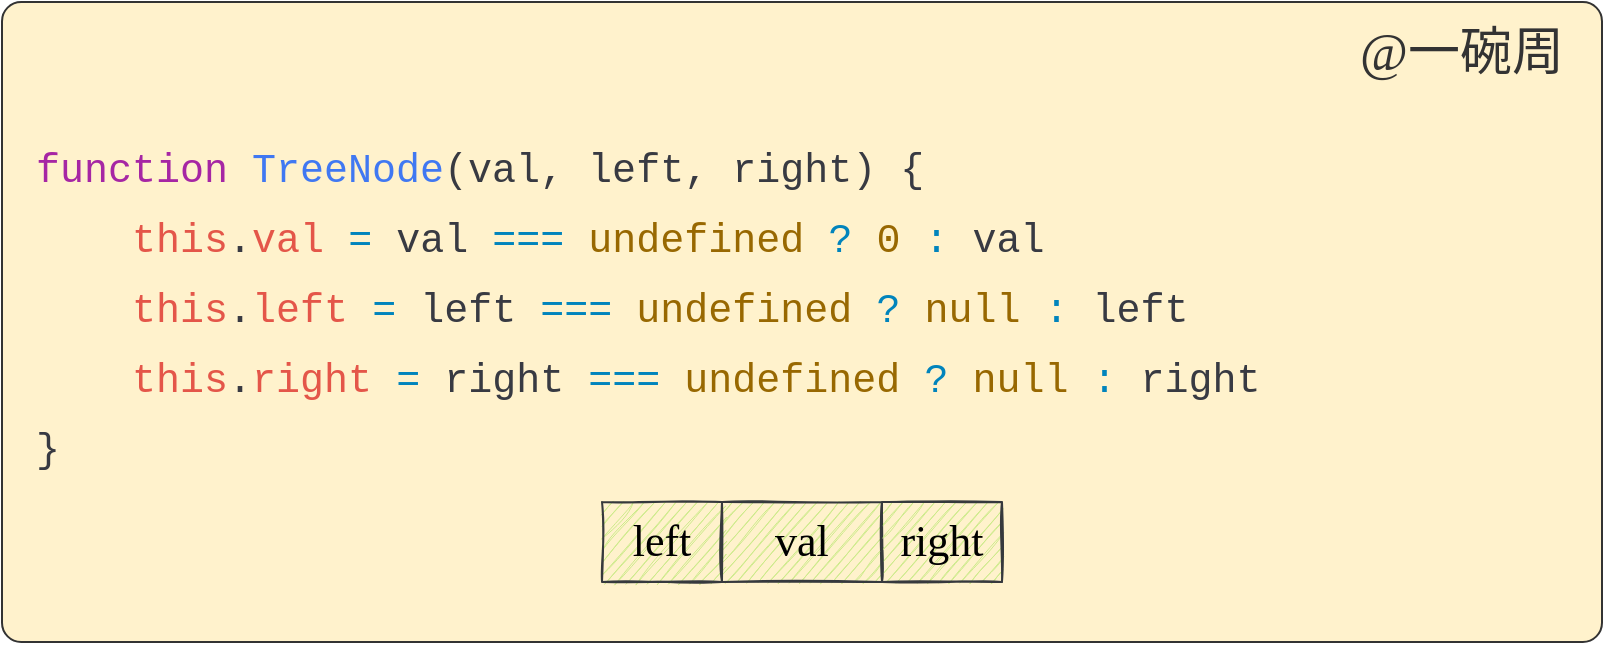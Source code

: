 <mxfile version="16.5.1" type="device"><diagram id="wENZJvhlkMw3pLge6Y7z" name="第 1 页"><mxGraphModel dx="1422" dy="839" grid="1" gridSize="10" guides="1" tooltips="1" connect="1" arrows="1" fold="1" page="0" pageScale="1" pageWidth="827" pageHeight="1169" math="0" shadow="0"><root><mxCell id="0"/><mxCell id="1" parent="0"/><mxCell id="LDLVEe0ggTj8rYRQW3NA-1" value="" style="rounded=1;whiteSpace=wrap;html=1;sketch=0;fillStyle=auto;fontFamily=Comic Sans MS;fontSize=26;strokeColor=#333333;fillColor=#fff2cc;arcSize=3;" vertex="1" parent="1"><mxGeometry x="160" y="280" width="800" height="320" as="geometry"/></mxCell><mxCell id="LDLVEe0ggTj8rYRQW3NA-13" value="@一碗周" style="text;html=1;strokeColor=none;fillColor=none;align=center;verticalAlign=middle;whiteSpace=wrap;rounded=0;sketch=1;fillStyle=auto;fontFamily=Comic Sans MS;fontSize=26;fontColor=#333333;" vertex="1" parent="1"><mxGeometry x="830" y="290" width="120" height="30" as="geometry"/></mxCell><mxCell id="LDLVEe0ggTj8rYRQW3NA-30" value="left" style="rounded=0;whiteSpace=wrap;html=1;sketch=1;fontFamily=Comic Sans MS;fontSize=22;strokeColor=#36393d;fillColor=#cdeb8b;" vertex="1" parent="1"><mxGeometry x="460" y="530" width="60" height="40" as="geometry"/></mxCell><mxCell id="LDLVEe0ggTj8rYRQW3NA-32" value="val" style="rounded=0;whiteSpace=wrap;html=1;sketch=1;fontFamily=Comic Sans MS;fontSize=22;strokeColor=#36393d;fillColor=#cdeb8b;" vertex="1" parent="1"><mxGeometry x="520" y="530" width="80" height="40" as="geometry"/></mxCell><mxCell id="LDLVEe0ggTj8rYRQW3NA-34" value="right" style="rounded=0;whiteSpace=wrap;html=1;sketch=1;fontFamily=Comic Sans MS;fontSize=22;strokeColor=#36393d;fillColor=#cdeb8b;" vertex="1" parent="1"><mxGeometry x="600" y="530" width="60" height="40" as="geometry"/></mxCell><mxCell id="LDLVEe0ggTj8rYRQW3NA-36" value="&lt;div style=&quot;color: rgb(56 , 58 , 66) ; font-family: &amp;#34;fira code&amp;#34; , &amp;#34;consolas&amp;#34; , &amp;#34;courier new&amp;#34; , monospace ; font-weight: normal ; font-size: 20px ; line-height: 1.75&quot;&gt;&lt;div&gt;&lt;span style=&quot;color: rgb(166 , 38 , 164)&quot;&gt;function&lt;/span&gt;&lt;span style=&quot;color: rgb(56 , 58 , 66)&quot;&gt; &lt;/span&gt;&lt;span style=&quot;color: rgb(64 , 120 , 242)&quot;&gt;TreeNode&lt;/span&gt;&lt;span style=&quot;color: rgb(56 , 58 , 66)&quot;&gt;(val, left, right) {&lt;/span&gt;&lt;/div&gt;&lt;div&gt;&lt;span style=&quot;color: #383a42&quot;&gt;&amp;nbsp; &amp;nbsp;&amp;nbsp;&lt;/span&gt;&lt;span style=&quot;color: #e45649&quot;&gt;this&lt;/span&gt;&lt;span style=&quot;color: #383a42&quot;&gt;.&lt;/span&gt;&lt;span style=&quot;color: #e45649&quot;&gt;val&lt;/span&gt;&lt;span style=&quot;color: #383a42&quot;&gt; &lt;/span&gt;&lt;span style=&quot;color: #0184bc&quot;&gt;=&lt;/span&gt;&lt;span style=&quot;color: #383a42&quot;&gt; val &lt;/span&gt;&lt;span style=&quot;color: #0184bc&quot;&gt;===&lt;/span&gt;&lt;span style=&quot;color: #383a42&quot;&gt; &lt;/span&gt;&lt;span style=&quot;color: #986801&quot;&gt;undefined&lt;/span&gt;&lt;span style=&quot;color: #383a42&quot;&gt; &lt;/span&gt;&lt;span style=&quot;color: #0184bc&quot;&gt;?&lt;/span&gt;&lt;span style=&quot;color: #383a42&quot;&gt; &lt;/span&gt;&lt;span style=&quot;color: #986801&quot;&gt;0&lt;/span&gt;&lt;span style=&quot;color: #383a42&quot;&gt; &lt;/span&gt;&lt;span style=&quot;color: #0184bc&quot;&gt;:&lt;/span&gt;&lt;span style=&quot;color: #383a42&quot;&gt; val&lt;/span&gt;&lt;/div&gt;&lt;div&gt;&lt;span style=&quot;color: #383a42&quot;&gt;&amp;nbsp; &amp;nbsp;&amp;nbsp;&lt;/span&gt;&lt;span style=&quot;color: #e45649&quot;&gt;this&lt;/span&gt;&lt;span style=&quot;color: #383a42&quot;&gt;.&lt;/span&gt;&lt;span style=&quot;color: #e45649&quot;&gt;left&lt;/span&gt;&lt;span style=&quot;color: #383a42&quot;&gt; &lt;/span&gt;&lt;span style=&quot;color: #0184bc&quot;&gt;=&lt;/span&gt;&lt;span style=&quot;color: #383a42&quot;&gt; left &lt;/span&gt;&lt;span style=&quot;color: #0184bc&quot;&gt;===&lt;/span&gt;&lt;span style=&quot;color: #383a42&quot;&gt; &lt;/span&gt;&lt;span style=&quot;color: #986801&quot;&gt;undefined&lt;/span&gt;&lt;span style=&quot;color: #383a42&quot;&gt; &lt;/span&gt;&lt;span style=&quot;color: #0184bc&quot;&gt;?&lt;/span&gt;&lt;span style=&quot;color: #383a42&quot;&gt; &lt;/span&gt;&lt;span style=&quot;color: #986801&quot;&gt;null&lt;/span&gt;&lt;span style=&quot;color: #383a42&quot;&gt; &lt;/span&gt;&lt;span style=&quot;color: #0184bc&quot;&gt;:&lt;/span&gt;&lt;span style=&quot;color: #383a42&quot;&gt; left&lt;/span&gt;&lt;/div&gt;&lt;div&gt;&lt;span style=&quot;color: #383a42&quot;&gt;&amp;nbsp; &amp;nbsp;&amp;nbsp;&lt;/span&gt;&lt;span style=&quot;color: #e45649&quot;&gt;this&lt;/span&gt;&lt;span style=&quot;color: #383a42&quot;&gt;.&lt;/span&gt;&lt;span style=&quot;color: #e45649&quot;&gt;right&lt;/span&gt;&lt;span style=&quot;color: #383a42&quot;&gt; &lt;/span&gt;&lt;span style=&quot;color: #0184bc&quot;&gt;=&lt;/span&gt;&lt;span style=&quot;color: #383a42&quot;&gt; right &lt;/span&gt;&lt;span style=&quot;color: #0184bc&quot;&gt;===&lt;/span&gt;&lt;span style=&quot;color: #383a42&quot;&gt; &lt;/span&gt;&lt;span style=&quot;color: #986801&quot;&gt;undefined&lt;/span&gt;&lt;span style=&quot;color: #383a42&quot;&gt; &lt;/span&gt;&lt;span style=&quot;color: #0184bc&quot;&gt;?&lt;/span&gt;&lt;span style=&quot;color: #383a42&quot;&gt; &lt;/span&gt;&lt;span style=&quot;color: #986801&quot;&gt;null&lt;/span&gt;&lt;span style=&quot;color: #383a42&quot;&gt; &lt;/span&gt;&lt;span style=&quot;color: #0184bc&quot;&gt;:&lt;/span&gt;&lt;span style=&quot;color: #383a42&quot;&gt; right&lt;/span&gt;&lt;/div&gt;&lt;div&gt;&lt;span style=&quot;color: rgb(56 , 58 , 66)&quot;&gt;}&lt;/span&gt;&lt;/div&gt;&lt;/div&gt;" style="text;whiteSpace=wrap;html=1;" vertex="1" parent="1"><mxGeometry x="175" y="340" width="650" height="190" as="geometry"/></mxCell></root></mxGraphModel></diagram></mxfile>